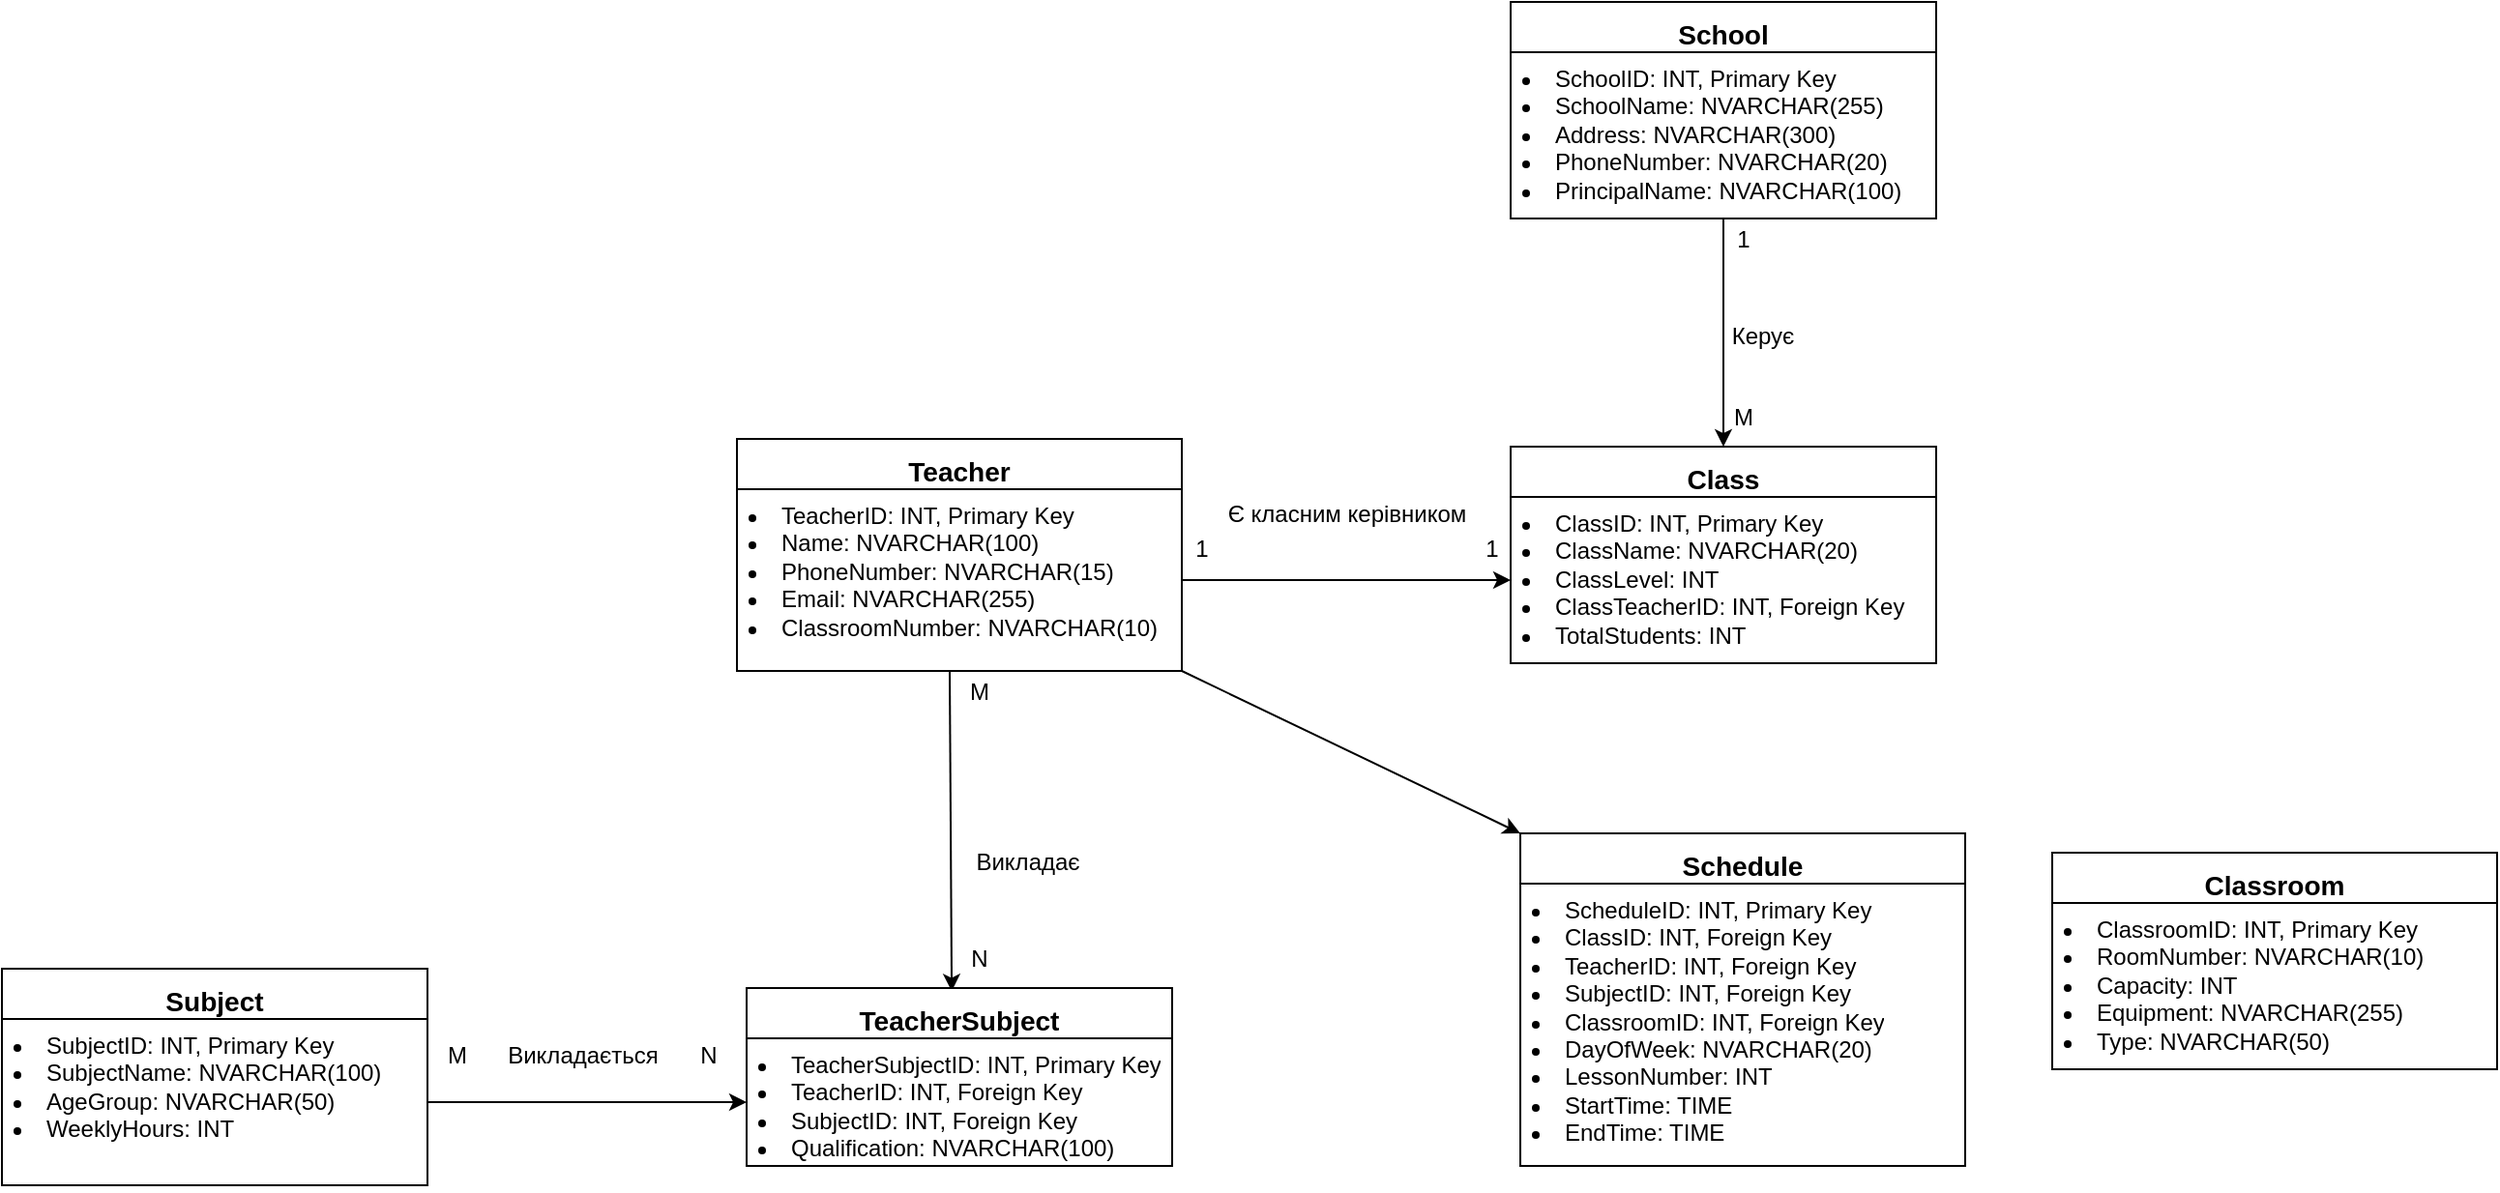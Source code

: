 <mxfile version="24.9.1">
  <diagram name="Page-1" id="-4IbCbSpk6DqZA47D4Hw">
    <mxGraphModel dx="417" dy="304" grid="1" gridSize="10" guides="1" tooltips="1" connect="1" arrows="1" fold="1" page="1" pageScale="1" pageWidth="850" pageHeight="1100" math="0" shadow="0">
      <root>
        <mxCell id="0" />
        <mxCell id="1" parent="0" />
        <mxCell id="OsJT4_v6p5zmbBN5SUL9-35" style="edgeStyle=orthogonalEdgeStyle;rounded=0;orthogonalLoop=1;jettySize=auto;html=1;entryX=0.5;entryY=0;entryDx=0;entryDy=0;" edge="1" parent="1" source="OsJT4_v6p5zmbBN5SUL9-9" target="OsJT4_v6p5zmbBN5SUL9-26">
          <mxGeometry relative="1" as="geometry" />
        </mxCell>
        <mxCell id="OsJT4_v6p5zmbBN5SUL9-9" value="&lt;h3 style=&quot;margin:0in;line-height:150%&quot;&gt;School&lt;/h3&gt;" style="swimlane;fontStyle=1;align=center;verticalAlign=top;childLayout=stackLayout;horizontal=1;startSize=26;horizontalStack=0;resizeParent=1;resizeParentMax=0;resizeLast=0;collapsible=1;marginBottom=0;whiteSpace=wrap;html=1;" vertex="1" parent="1">
          <mxGeometry x="980" y="720" width="220" height="112" as="geometry" />
        </mxCell>
        <mxCell id="OsJT4_v6p5zmbBN5SUL9-12" value="&lt;li class=&quot;whitespace-normal break-words&quot;&gt;SchoolID: INT, Primary Key&lt;/li&gt;&lt;li class=&quot;whitespace-normal break-words&quot;&gt;SchoolName: NVARCHAR(255)&lt;/li&gt;&lt;li class=&quot;whitespace-normal break-words&quot;&gt;Address: NVARCHAR(300)&lt;/li&gt;&lt;li class=&quot;whitespace-normal break-words&quot;&gt;PhoneNumber: NVARCHAR(20)&lt;/li&gt;&lt;li class=&quot;whitespace-normal break-words&quot;&gt;PrincipalName: NVARCHAR(100)&lt;/li&gt;" style="text;strokeColor=none;fillColor=none;align=left;verticalAlign=top;spacingLeft=4;spacingRight=4;overflow=hidden;rotatable=0;points=[[0,0.5],[1,0.5]];portConstraint=eastwest;whiteSpace=wrap;html=1;" vertex="1" parent="OsJT4_v6p5zmbBN5SUL9-9">
          <mxGeometry y="26" width="220" height="86" as="geometry" />
        </mxCell>
        <mxCell id="OsJT4_v6p5zmbBN5SUL9-13" value="&lt;h3 style=&quot;margin:0in;line-height:150%&quot;&gt;Teacher&lt;/h3&gt;" style="swimlane;fontStyle=1;align=center;verticalAlign=top;childLayout=stackLayout;horizontal=1;startSize=26;horizontalStack=0;resizeParent=1;resizeParentMax=0;resizeLast=0;collapsible=1;marginBottom=0;whiteSpace=wrap;html=1;" vertex="1" parent="1">
          <mxGeometry x="580" y="946" width="230" height="120" as="geometry" />
        </mxCell>
        <mxCell id="OsJT4_v6p5zmbBN5SUL9-15" value="&lt;li class=&quot;whitespace-normal break-words&quot;&gt;&lt;span style=&quot;background-color: initial;&quot;&gt;TeacherID: INT, Primary Key&lt;/span&gt;&lt;/li&gt;&lt;li class=&quot;whitespace-normal break-words&quot;&gt;Name: NVARCHAR(100)&lt;/li&gt;&lt;li class=&quot;whitespace-normal break-words&quot;&gt;PhoneNumber: NVARCHAR(15)&lt;/li&gt;&lt;li class=&quot;whitespace-normal break-words&quot;&gt;Email: NVARCHAR(255)&lt;/li&gt;&lt;li class=&quot;whitespace-normal break-words&quot;&gt;ClassroomNumber: NVARCHAR(10)&lt;/li&gt;" style="text;strokeColor=none;fillColor=none;align=left;verticalAlign=top;spacingLeft=4;spacingRight=4;overflow=hidden;rotatable=0;points=[[0,0.5],[1,0.5]];portConstraint=eastwest;whiteSpace=wrap;html=1;" vertex="1" parent="OsJT4_v6p5zmbBN5SUL9-13">
          <mxGeometry y="26" width="230" height="94" as="geometry" />
        </mxCell>
        <mxCell id="OsJT4_v6p5zmbBN5SUL9-47" value="" style="endArrow=classic;html=1;rounded=0;entryX=0.482;entryY=0.018;entryDx=0;entryDy=0;entryPerimeter=0;" edge="1" parent="OsJT4_v6p5zmbBN5SUL9-13" target="OsJT4_v6p5zmbBN5SUL9-32">
          <mxGeometry width="50" height="50" relative="1" as="geometry">
            <mxPoint x="110" y="120" as="sourcePoint" />
            <mxPoint x="160" y="70" as="targetPoint" />
          </mxGeometry>
        </mxCell>
        <mxCell id="OsJT4_v6p5zmbBN5SUL9-20" value="&lt;h3 style=&quot;margin:0in;line-height:150%&quot;&gt;Subject&lt;/h3&gt;" style="swimlane;fontStyle=1;align=center;verticalAlign=top;childLayout=stackLayout;horizontal=1;startSize=26;horizontalStack=0;resizeParent=1;resizeParentMax=0;resizeLast=0;collapsible=1;marginBottom=0;whiteSpace=wrap;html=1;" vertex="1" parent="1">
          <mxGeometry x="200" y="1220" width="220" height="112" as="geometry" />
        </mxCell>
        <mxCell id="OsJT4_v6p5zmbBN5SUL9-22" value="&lt;li class=&quot;whitespace-normal break-words&quot;&gt;&lt;span style=&quot;background-color: initial;&quot;&gt;SubjectID: INT, Primary Key&lt;/span&gt;&lt;/li&gt;&lt;li class=&quot;whitespace-normal break-words&quot;&gt;SubjectName: NVARCHAR(100)&lt;/li&gt;&lt;li class=&quot;whitespace-normal break-words&quot;&gt;AgeGroup: NVARCHAR(50)&lt;/li&gt;&lt;li class=&quot;whitespace-normal break-words&quot;&gt;WeeklyHours: INT&lt;/li&gt;" style="text;strokeColor=none;fillColor=none;align=left;verticalAlign=top;spacingLeft=4;spacingRight=4;overflow=hidden;rotatable=0;points=[[0,0.5],[1,0.5]];portConstraint=eastwest;whiteSpace=wrap;html=1;" vertex="1" parent="OsJT4_v6p5zmbBN5SUL9-20">
          <mxGeometry y="26" width="220" height="86" as="geometry" />
        </mxCell>
        <mxCell id="OsJT4_v6p5zmbBN5SUL9-23" value="&lt;h3 style=&quot;margin:0in;line-height:150%&quot;&gt;Classroom&lt;/h3&gt;" style="swimlane;fontStyle=1;align=center;verticalAlign=top;childLayout=stackLayout;horizontal=1;startSize=26;horizontalStack=0;resizeParent=1;resizeParentMax=0;resizeLast=0;collapsible=1;marginBottom=0;whiteSpace=wrap;html=1;" vertex="1" parent="1">
          <mxGeometry x="1260" y="1160" width="230" height="112" as="geometry" />
        </mxCell>
        <mxCell id="OsJT4_v6p5zmbBN5SUL9-25" value="&lt;li class=&quot;whitespace-normal break-words&quot;&gt;&lt;span style=&quot;background-color: initial;&quot;&gt;ClassroomID: INT, Primary Key&lt;/span&gt;&lt;/li&gt;&lt;li class=&quot;whitespace-normal break-words&quot;&gt;RoomNumber: NVARCHAR(10)&lt;/li&gt;&lt;li class=&quot;whitespace-normal break-words&quot;&gt;Capacity: INT&lt;/li&gt;&lt;li class=&quot;whitespace-normal break-words&quot;&gt;Equipment: NVARCHAR(255)&lt;/li&gt;&lt;li class=&quot;whitespace-normal break-words&quot;&gt;Type: NVARCHAR(50)&lt;/li&gt;" style="text;strokeColor=none;fillColor=none;align=left;verticalAlign=top;spacingLeft=4;spacingRight=4;overflow=hidden;rotatable=0;points=[[0,0.5],[1,0.5]];portConstraint=eastwest;whiteSpace=wrap;html=1;" vertex="1" parent="OsJT4_v6p5zmbBN5SUL9-23">
          <mxGeometry y="26" width="230" height="86" as="geometry" />
        </mxCell>
        <mxCell id="OsJT4_v6p5zmbBN5SUL9-26" value="&lt;h3 style=&quot;margin:0in;line-height:150%&quot;&gt;Class&lt;/h3&gt;" style="swimlane;fontStyle=1;align=center;verticalAlign=top;childLayout=stackLayout;horizontal=1;startSize=26;horizontalStack=0;resizeParent=1;resizeParentMax=0;resizeLast=0;collapsible=1;marginBottom=0;whiteSpace=wrap;html=1;" vertex="1" parent="1">
          <mxGeometry x="980" y="950" width="220" height="112" as="geometry" />
        </mxCell>
        <mxCell id="OsJT4_v6p5zmbBN5SUL9-28" value="&lt;li class=&quot;whitespace-normal break-words&quot;&gt;&lt;span style=&quot;background-color: initial;&quot;&gt;ClassID: INT, Primary Key&lt;/span&gt;&lt;/li&gt;&lt;li class=&quot;whitespace-normal break-words&quot;&gt;ClassName: NVARCHAR(20)&lt;/li&gt;&lt;li class=&quot;whitespace-normal break-words&quot;&gt;ClassLevel: INT&lt;/li&gt;&lt;li class=&quot;whitespace-normal break-words&quot;&gt;ClassTeacherID: INT, Foreign Key&lt;/li&gt;&lt;li class=&quot;whitespace-normal break-words&quot;&gt;TotalStudents: INT&lt;/li&gt;" style="text;strokeColor=none;fillColor=none;align=left;verticalAlign=top;spacingLeft=4;spacingRight=4;overflow=hidden;rotatable=0;points=[[0,0.5],[1,0.5]];portConstraint=eastwest;whiteSpace=wrap;html=1;" vertex="1" parent="OsJT4_v6p5zmbBN5SUL9-26">
          <mxGeometry y="26" width="220" height="86" as="geometry" />
        </mxCell>
        <mxCell id="OsJT4_v6p5zmbBN5SUL9-29" value="&lt;h3 style=&quot;margin:0in;line-height:150%&quot;&gt;Schedule&lt;/h3&gt;" style="swimlane;fontStyle=1;align=center;verticalAlign=top;childLayout=stackLayout;horizontal=1;startSize=26;horizontalStack=0;resizeParent=1;resizeParentMax=0;resizeLast=0;collapsible=1;marginBottom=0;whiteSpace=wrap;html=1;" vertex="1" parent="1">
          <mxGeometry x="985" y="1150" width="230" height="172" as="geometry" />
        </mxCell>
        <mxCell id="OsJT4_v6p5zmbBN5SUL9-31" value="&lt;li class=&quot;whitespace-normal break-words&quot;&gt;&lt;span style=&quot;background-color: initial;&quot;&gt;ScheduleID: INT, Primary Key&lt;/span&gt;&lt;/li&gt;&lt;li class=&quot;whitespace-normal break-words&quot;&gt;ClassID: INT, Foreign Key&lt;/li&gt;&lt;li class=&quot;whitespace-normal break-words&quot;&gt;TeacherID: INT, Foreign Key&lt;/li&gt;&lt;li class=&quot;whitespace-normal break-words&quot;&gt;SubjectID: INT, Foreign Key&lt;/li&gt;&lt;li class=&quot;whitespace-normal break-words&quot;&gt;ClassroomID: INT, Foreign Key&lt;/li&gt;&lt;li class=&quot;whitespace-normal break-words&quot;&gt;DayOfWeek: NVARCHAR(20)&lt;/li&gt;&lt;li class=&quot;whitespace-normal break-words&quot;&gt;LessonNumber: INT&lt;/li&gt;&lt;li class=&quot;whitespace-normal break-words&quot;&gt;StartTime: TIME&lt;/li&gt;&lt;li class=&quot;whitespace-normal break-words&quot;&gt;EndTime: TIME&lt;/li&gt;" style="text;strokeColor=none;fillColor=none;align=left;verticalAlign=top;spacingLeft=4;spacingRight=4;overflow=hidden;rotatable=0;points=[[0,0.5],[1,0.5]];portConstraint=eastwest;whiteSpace=wrap;html=1;" vertex="1" parent="OsJT4_v6p5zmbBN5SUL9-29">
          <mxGeometry y="26" width="230" height="146" as="geometry" />
        </mxCell>
        <mxCell id="OsJT4_v6p5zmbBN5SUL9-32" value="&lt;h3 style=&quot;margin:0in;line-height:150%&quot;&gt;TeacherSubject&lt;/h3&gt;" style="swimlane;fontStyle=1;align=center;verticalAlign=top;childLayout=stackLayout;horizontal=1;startSize=26;horizontalStack=0;resizeParent=1;resizeParentMax=0;resizeLast=0;collapsible=1;marginBottom=0;whiteSpace=wrap;html=1;" vertex="1" parent="1">
          <mxGeometry x="585" y="1230" width="220" height="92" as="geometry" />
        </mxCell>
        <mxCell id="OsJT4_v6p5zmbBN5SUL9-34" value="&lt;li class=&quot;whitespace-normal break-words&quot;&gt;&lt;span style=&quot;background-color: initial;&quot;&gt;TeacherSubjectID: INT, Primary Key&lt;/span&gt;&lt;/li&gt;&lt;li class=&quot;whitespace-normal break-words&quot;&gt;TeacherID: INT, Foreign Key&lt;/li&gt;&lt;li class=&quot;whitespace-normal break-words&quot;&gt;SubjectID: INT, Foreign Key&lt;/li&gt;&lt;li class=&quot;whitespace-normal break-words&quot;&gt;Qualification: NVARCHAR(100)&lt;/li&gt;" style="text;strokeColor=none;fillColor=none;align=left;verticalAlign=top;spacingLeft=4;spacingRight=4;overflow=hidden;rotatable=0;points=[[0,0.5],[1,0.5]];portConstraint=eastwest;whiteSpace=wrap;html=1;" vertex="1" parent="OsJT4_v6p5zmbBN5SUL9-32">
          <mxGeometry y="26" width="220" height="66" as="geometry" />
        </mxCell>
        <mxCell id="OsJT4_v6p5zmbBN5SUL9-36" value="Керує" style="text;html=1;align=center;verticalAlign=middle;resizable=0;points=[];autosize=1;strokeColor=none;fillColor=none;" vertex="1" parent="1">
          <mxGeometry x="1080" y="878" width="60" height="30" as="geometry" />
        </mxCell>
        <mxCell id="OsJT4_v6p5zmbBN5SUL9-38" value="1" style="text;html=1;align=center;verticalAlign=middle;resizable=0;points=[];autosize=1;strokeColor=none;fillColor=none;" vertex="1" parent="1">
          <mxGeometry x="1085" y="828" width="30" height="30" as="geometry" />
        </mxCell>
        <mxCell id="OsJT4_v6p5zmbBN5SUL9-39" value="М" style="text;html=1;align=center;verticalAlign=middle;resizable=0;points=[];autosize=1;strokeColor=none;fillColor=none;" vertex="1" parent="1">
          <mxGeometry x="1085" y="920" width="30" height="30" as="geometry" />
        </mxCell>
        <mxCell id="OsJT4_v6p5zmbBN5SUL9-40" style="edgeStyle=orthogonalEdgeStyle;rounded=0;orthogonalLoop=1;jettySize=auto;html=1;entryX=0;entryY=0.5;entryDx=0;entryDy=0;" edge="1" parent="1" source="OsJT4_v6p5zmbBN5SUL9-15" target="OsJT4_v6p5zmbBN5SUL9-28">
          <mxGeometry relative="1" as="geometry" />
        </mxCell>
        <mxCell id="OsJT4_v6p5zmbBN5SUL9-41" value="Є класним керівником" style="text;html=1;align=center;verticalAlign=middle;resizable=0;points=[];autosize=1;strokeColor=none;fillColor=none;" vertex="1" parent="1">
          <mxGeometry x="820" y="970" width="150" height="30" as="geometry" />
        </mxCell>
        <mxCell id="OsJT4_v6p5zmbBN5SUL9-42" value="1" style="text;html=1;align=center;verticalAlign=middle;resizable=0;points=[];autosize=1;strokeColor=none;fillColor=none;" vertex="1" parent="1">
          <mxGeometry x="805" y="988" width="30" height="30" as="geometry" />
        </mxCell>
        <mxCell id="OsJT4_v6p5zmbBN5SUL9-43" value="1" style="text;html=1;align=center;verticalAlign=middle;resizable=0;points=[];autosize=1;strokeColor=none;fillColor=none;" vertex="1" parent="1">
          <mxGeometry x="955" y="988" width="30" height="30" as="geometry" />
        </mxCell>
        <mxCell id="OsJT4_v6p5zmbBN5SUL9-48" value="М" style="text;html=1;align=center;verticalAlign=middle;resizable=0;points=[];autosize=1;strokeColor=none;fillColor=none;" vertex="1" parent="1">
          <mxGeometry x="690" y="1062" width="30" height="30" as="geometry" />
        </mxCell>
        <mxCell id="OsJT4_v6p5zmbBN5SUL9-50" value="N" style="text;html=1;align=center;verticalAlign=middle;resizable=0;points=[];autosize=1;strokeColor=none;fillColor=none;" vertex="1" parent="1">
          <mxGeometry x="690" y="1200" width="30" height="30" as="geometry" />
        </mxCell>
        <mxCell id="OsJT4_v6p5zmbBN5SUL9-52" value="Викладає" style="text;html=1;align=center;verticalAlign=middle;resizable=0;points=[];autosize=1;strokeColor=none;fillColor=none;" vertex="1" parent="1">
          <mxGeometry x="690" y="1150" width="80" height="30" as="geometry" />
        </mxCell>
        <mxCell id="OsJT4_v6p5zmbBN5SUL9-53" style="edgeStyle=orthogonalEdgeStyle;rounded=0;orthogonalLoop=1;jettySize=auto;html=1;entryX=0;entryY=0.5;entryDx=0;entryDy=0;" edge="1" parent="1" source="OsJT4_v6p5zmbBN5SUL9-22" target="OsJT4_v6p5zmbBN5SUL9-34">
          <mxGeometry relative="1" as="geometry" />
        </mxCell>
        <mxCell id="OsJT4_v6p5zmbBN5SUL9-54" value="Викладається" style="text;html=1;align=center;verticalAlign=middle;resizable=0;points=[];autosize=1;strokeColor=none;fillColor=none;" vertex="1" parent="1">
          <mxGeometry x="450" y="1250" width="100" height="30" as="geometry" />
        </mxCell>
        <mxCell id="OsJT4_v6p5zmbBN5SUL9-56" value="М" style="text;html=1;align=center;verticalAlign=middle;resizable=0;points=[];autosize=1;strokeColor=none;fillColor=none;" vertex="1" parent="1">
          <mxGeometry x="420" y="1250" width="30" height="30" as="geometry" />
        </mxCell>
        <mxCell id="OsJT4_v6p5zmbBN5SUL9-57" value="N" style="text;html=1;align=center;verticalAlign=middle;resizable=0;points=[];autosize=1;strokeColor=none;fillColor=none;" vertex="1" parent="1">
          <mxGeometry x="550" y="1250" width="30" height="30" as="geometry" />
        </mxCell>
        <mxCell id="OsJT4_v6p5zmbBN5SUL9-58" value="" style="endArrow=classic;html=1;rounded=0;entryX=0;entryY=0;entryDx=0;entryDy=0;" edge="1" parent="1" target="OsJT4_v6p5zmbBN5SUL9-29">
          <mxGeometry width="50" height="50" relative="1" as="geometry">
            <mxPoint x="810" y="1066" as="sourcePoint" />
            <mxPoint x="860" y="1016" as="targetPoint" />
          </mxGeometry>
        </mxCell>
      </root>
    </mxGraphModel>
  </diagram>
</mxfile>
